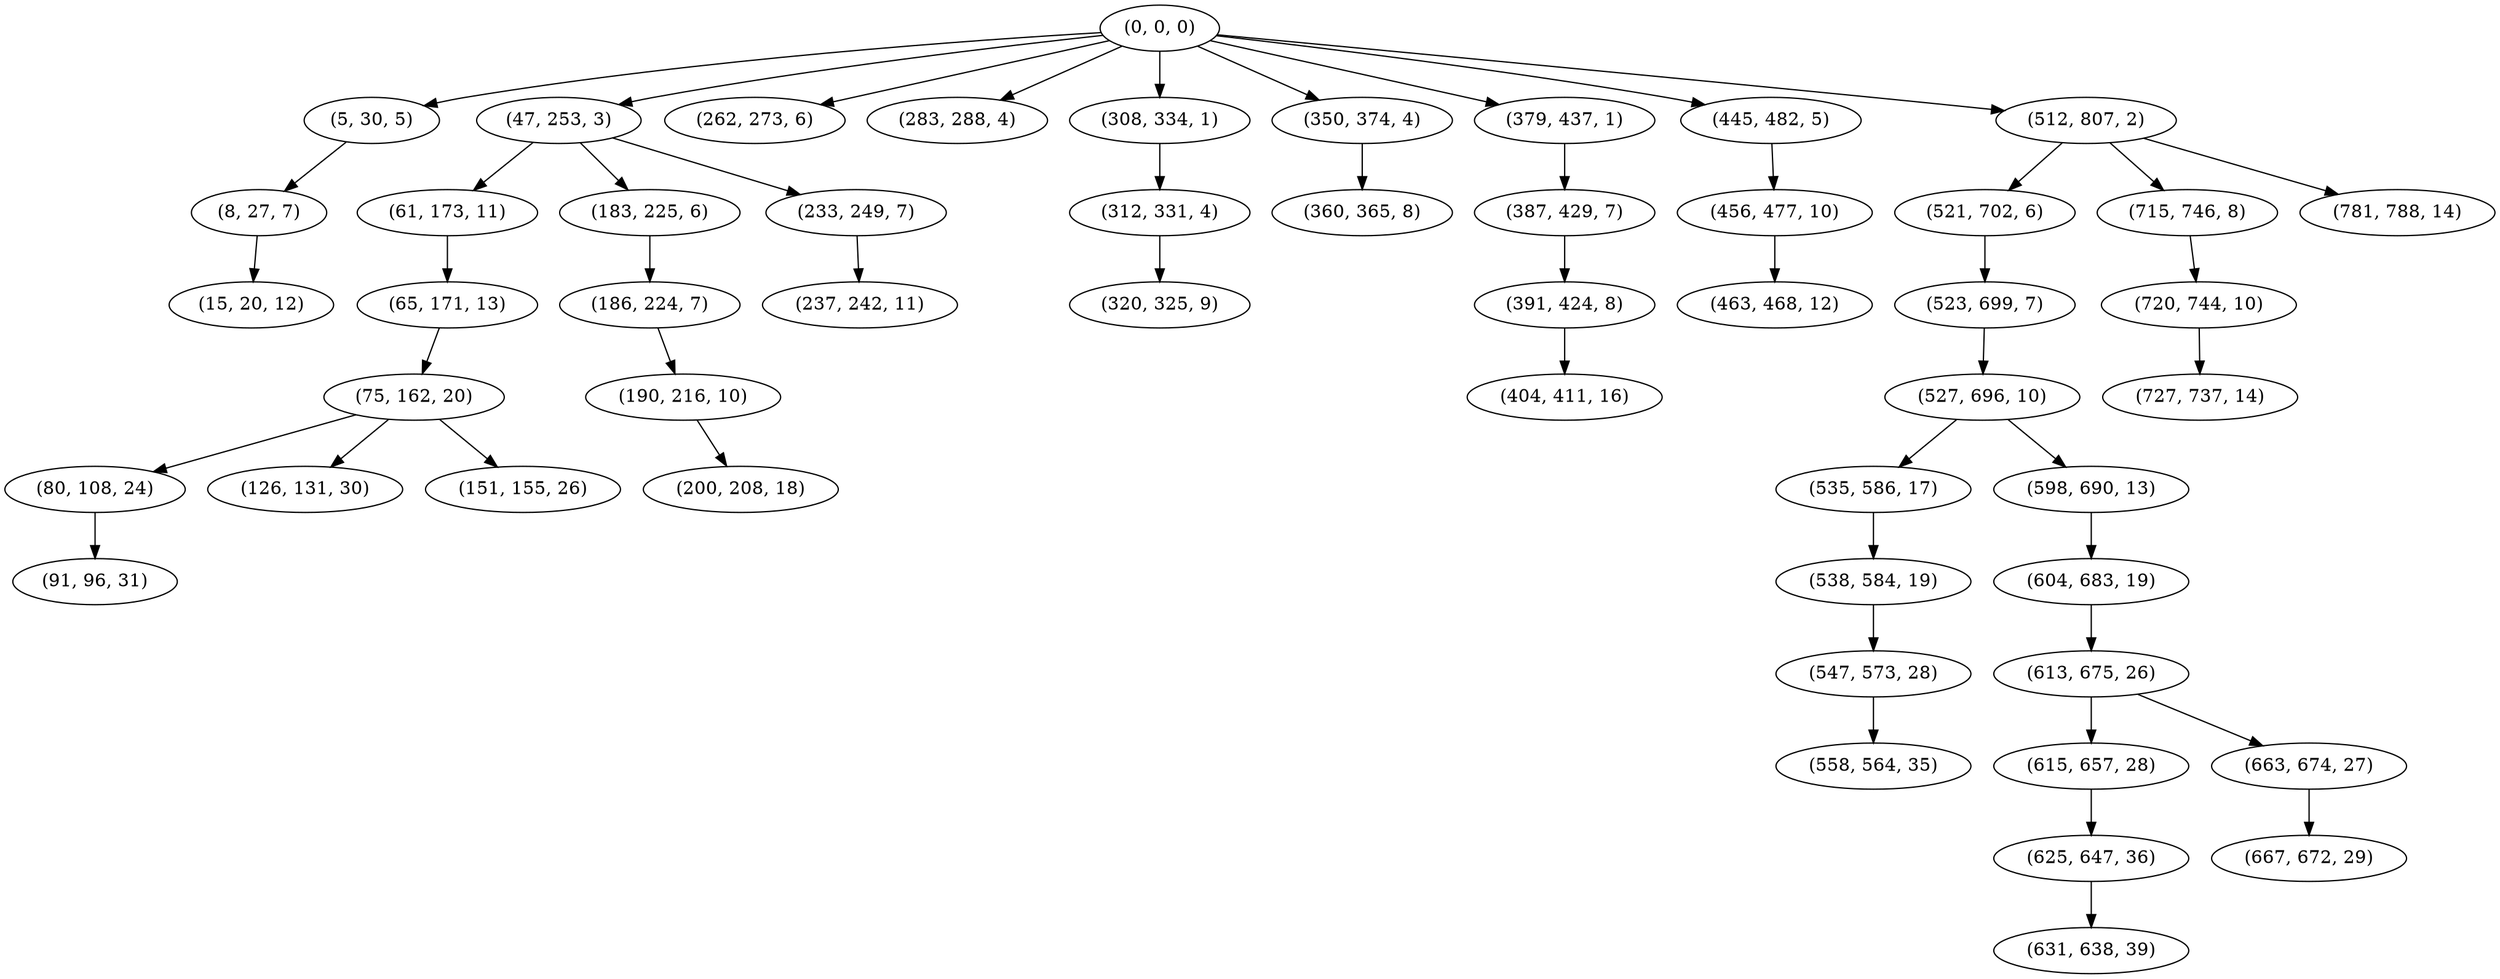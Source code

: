 digraph tree {
    "(0, 0, 0)";
    "(5, 30, 5)";
    "(8, 27, 7)";
    "(15, 20, 12)";
    "(47, 253, 3)";
    "(61, 173, 11)";
    "(65, 171, 13)";
    "(75, 162, 20)";
    "(80, 108, 24)";
    "(91, 96, 31)";
    "(126, 131, 30)";
    "(151, 155, 26)";
    "(183, 225, 6)";
    "(186, 224, 7)";
    "(190, 216, 10)";
    "(200, 208, 18)";
    "(233, 249, 7)";
    "(237, 242, 11)";
    "(262, 273, 6)";
    "(283, 288, 4)";
    "(308, 334, 1)";
    "(312, 331, 4)";
    "(320, 325, 9)";
    "(350, 374, 4)";
    "(360, 365, 8)";
    "(379, 437, 1)";
    "(387, 429, 7)";
    "(391, 424, 8)";
    "(404, 411, 16)";
    "(445, 482, 5)";
    "(456, 477, 10)";
    "(463, 468, 12)";
    "(512, 807, 2)";
    "(521, 702, 6)";
    "(523, 699, 7)";
    "(527, 696, 10)";
    "(535, 586, 17)";
    "(538, 584, 19)";
    "(547, 573, 28)";
    "(558, 564, 35)";
    "(598, 690, 13)";
    "(604, 683, 19)";
    "(613, 675, 26)";
    "(615, 657, 28)";
    "(625, 647, 36)";
    "(631, 638, 39)";
    "(663, 674, 27)";
    "(667, 672, 29)";
    "(715, 746, 8)";
    "(720, 744, 10)";
    "(727, 737, 14)";
    "(781, 788, 14)";
    "(0, 0, 0)" -> "(5, 30, 5)";
    "(0, 0, 0)" -> "(47, 253, 3)";
    "(0, 0, 0)" -> "(262, 273, 6)";
    "(0, 0, 0)" -> "(283, 288, 4)";
    "(0, 0, 0)" -> "(308, 334, 1)";
    "(0, 0, 0)" -> "(350, 374, 4)";
    "(0, 0, 0)" -> "(379, 437, 1)";
    "(0, 0, 0)" -> "(445, 482, 5)";
    "(0, 0, 0)" -> "(512, 807, 2)";
    "(5, 30, 5)" -> "(8, 27, 7)";
    "(8, 27, 7)" -> "(15, 20, 12)";
    "(47, 253, 3)" -> "(61, 173, 11)";
    "(47, 253, 3)" -> "(183, 225, 6)";
    "(47, 253, 3)" -> "(233, 249, 7)";
    "(61, 173, 11)" -> "(65, 171, 13)";
    "(65, 171, 13)" -> "(75, 162, 20)";
    "(75, 162, 20)" -> "(80, 108, 24)";
    "(75, 162, 20)" -> "(126, 131, 30)";
    "(75, 162, 20)" -> "(151, 155, 26)";
    "(80, 108, 24)" -> "(91, 96, 31)";
    "(183, 225, 6)" -> "(186, 224, 7)";
    "(186, 224, 7)" -> "(190, 216, 10)";
    "(190, 216, 10)" -> "(200, 208, 18)";
    "(233, 249, 7)" -> "(237, 242, 11)";
    "(308, 334, 1)" -> "(312, 331, 4)";
    "(312, 331, 4)" -> "(320, 325, 9)";
    "(350, 374, 4)" -> "(360, 365, 8)";
    "(379, 437, 1)" -> "(387, 429, 7)";
    "(387, 429, 7)" -> "(391, 424, 8)";
    "(391, 424, 8)" -> "(404, 411, 16)";
    "(445, 482, 5)" -> "(456, 477, 10)";
    "(456, 477, 10)" -> "(463, 468, 12)";
    "(512, 807, 2)" -> "(521, 702, 6)";
    "(512, 807, 2)" -> "(715, 746, 8)";
    "(512, 807, 2)" -> "(781, 788, 14)";
    "(521, 702, 6)" -> "(523, 699, 7)";
    "(523, 699, 7)" -> "(527, 696, 10)";
    "(527, 696, 10)" -> "(535, 586, 17)";
    "(527, 696, 10)" -> "(598, 690, 13)";
    "(535, 586, 17)" -> "(538, 584, 19)";
    "(538, 584, 19)" -> "(547, 573, 28)";
    "(547, 573, 28)" -> "(558, 564, 35)";
    "(598, 690, 13)" -> "(604, 683, 19)";
    "(604, 683, 19)" -> "(613, 675, 26)";
    "(613, 675, 26)" -> "(615, 657, 28)";
    "(613, 675, 26)" -> "(663, 674, 27)";
    "(615, 657, 28)" -> "(625, 647, 36)";
    "(625, 647, 36)" -> "(631, 638, 39)";
    "(663, 674, 27)" -> "(667, 672, 29)";
    "(715, 746, 8)" -> "(720, 744, 10)";
    "(720, 744, 10)" -> "(727, 737, 14)";
}

